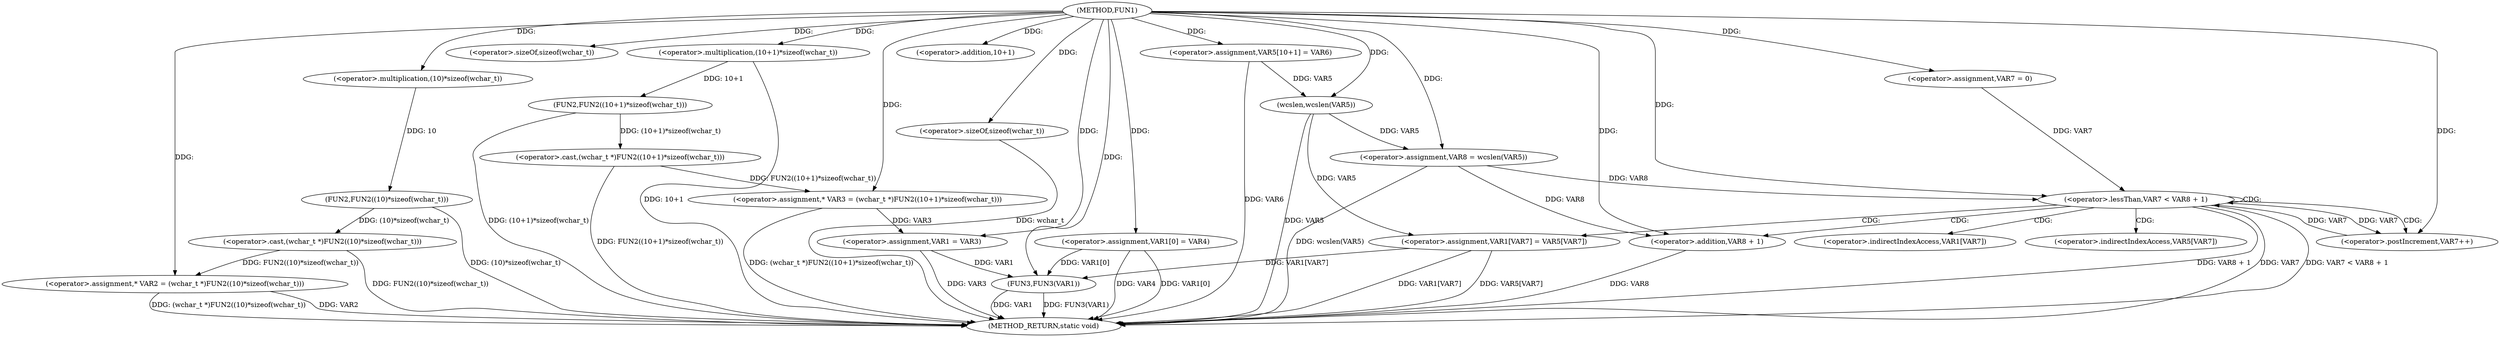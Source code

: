 digraph FUN1 {  
"1000100" [label = "(METHOD,FUN1)" ]
"1000165" [label = "(METHOD_RETURN,static void)" ]
"1000104" [label = "(<operator>.assignment,* VAR2 = (wchar_t *)FUN2((10)*sizeof(wchar_t)))" ]
"1000106" [label = "(<operator>.cast,(wchar_t *)FUN2((10)*sizeof(wchar_t)))" ]
"1000108" [label = "(FUN2,FUN2((10)*sizeof(wchar_t)))" ]
"1000109" [label = "(<operator>.multiplication,(10)*sizeof(wchar_t))" ]
"1000111" [label = "(<operator>.sizeOf,sizeof(wchar_t))" ]
"1000114" [label = "(<operator>.assignment,* VAR3 = (wchar_t *)FUN2((10+1)*sizeof(wchar_t)))" ]
"1000116" [label = "(<operator>.cast,(wchar_t *)FUN2((10+1)*sizeof(wchar_t)))" ]
"1000118" [label = "(FUN2,FUN2((10+1)*sizeof(wchar_t)))" ]
"1000119" [label = "(<operator>.multiplication,(10+1)*sizeof(wchar_t))" ]
"1000120" [label = "(<operator>.addition,10+1)" ]
"1000123" [label = "(<operator>.sizeOf,sizeof(wchar_t))" ]
"1000125" [label = "(<operator>.assignment,VAR1 = VAR3)" ]
"1000128" [label = "(<operator>.assignment,VAR1[0] = VAR4)" ]
"1000135" [label = "(<operator>.assignment,VAR5[10+1] = VAR6)" ]
"1000140" [label = "(<operator>.assignment,VAR8 = wcslen(VAR5))" ]
"1000142" [label = "(wcslen,wcslen(VAR5))" ]
"1000145" [label = "(<operator>.assignment,VAR7 = 0)" ]
"1000148" [label = "(<operator>.lessThan,VAR7 < VAR8 + 1)" ]
"1000150" [label = "(<operator>.addition,VAR8 + 1)" ]
"1000153" [label = "(<operator>.postIncrement,VAR7++)" ]
"1000156" [label = "(<operator>.assignment,VAR1[VAR7] = VAR5[VAR7])" ]
"1000163" [label = "(FUN3,FUN3(VAR1))" ]
"1000157" [label = "(<operator>.indirectIndexAccess,VAR1[VAR7])" ]
"1000160" [label = "(<operator>.indirectIndexAccess,VAR5[VAR7])" ]
  "1000163" -> "1000165"  [ label = "DDG: VAR1"] 
  "1000140" -> "1000165"  [ label = "DDG: wcslen(VAR5)"] 
  "1000106" -> "1000165"  [ label = "DDG: FUN2((10)*sizeof(wchar_t))"] 
  "1000150" -> "1000165"  [ label = "DDG: VAR8"] 
  "1000156" -> "1000165"  [ label = "DDG: VAR1[VAR7]"] 
  "1000104" -> "1000165"  [ label = "DDG: VAR2"] 
  "1000128" -> "1000165"  [ label = "DDG: VAR1[0]"] 
  "1000116" -> "1000165"  [ label = "DDG: FUN2((10+1)*sizeof(wchar_t))"] 
  "1000148" -> "1000165"  [ label = "DDG: VAR8 + 1"] 
  "1000118" -> "1000165"  [ label = "DDG: (10+1)*sizeof(wchar_t)"] 
  "1000163" -> "1000165"  [ label = "DDG: FUN3(VAR1)"] 
  "1000114" -> "1000165"  [ label = "DDG: (wchar_t *)FUN2((10+1)*sizeof(wchar_t))"] 
  "1000123" -> "1000165"  [ label = "DDG: wchar_t"] 
  "1000156" -> "1000165"  [ label = "DDG: VAR5[VAR7]"] 
  "1000128" -> "1000165"  [ label = "DDG: VAR4"] 
  "1000148" -> "1000165"  [ label = "DDG: VAR7"] 
  "1000148" -> "1000165"  [ label = "DDG: VAR7 < VAR8 + 1"] 
  "1000125" -> "1000165"  [ label = "DDG: VAR3"] 
  "1000119" -> "1000165"  [ label = "DDG: 10+1"] 
  "1000142" -> "1000165"  [ label = "DDG: VAR5"] 
  "1000135" -> "1000165"  [ label = "DDG: VAR6"] 
  "1000104" -> "1000165"  [ label = "DDG: (wchar_t *)FUN2((10)*sizeof(wchar_t))"] 
  "1000108" -> "1000165"  [ label = "DDG: (10)*sizeof(wchar_t)"] 
  "1000106" -> "1000104"  [ label = "DDG: FUN2((10)*sizeof(wchar_t))"] 
  "1000100" -> "1000104"  [ label = "DDG: "] 
  "1000108" -> "1000106"  [ label = "DDG: (10)*sizeof(wchar_t)"] 
  "1000109" -> "1000108"  [ label = "DDG: 10"] 
  "1000100" -> "1000109"  [ label = "DDG: "] 
  "1000100" -> "1000111"  [ label = "DDG: "] 
  "1000116" -> "1000114"  [ label = "DDG: FUN2((10+1)*sizeof(wchar_t))"] 
  "1000100" -> "1000114"  [ label = "DDG: "] 
  "1000118" -> "1000116"  [ label = "DDG: (10+1)*sizeof(wchar_t)"] 
  "1000119" -> "1000118"  [ label = "DDG: 10+1"] 
  "1000100" -> "1000119"  [ label = "DDG: "] 
  "1000100" -> "1000120"  [ label = "DDG: "] 
  "1000100" -> "1000123"  [ label = "DDG: "] 
  "1000114" -> "1000125"  [ label = "DDG: VAR3"] 
  "1000100" -> "1000125"  [ label = "DDG: "] 
  "1000100" -> "1000128"  [ label = "DDG: "] 
  "1000100" -> "1000135"  [ label = "DDG: "] 
  "1000142" -> "1000140"  [ label = "DDG: VAR5"] 
  "1000100" -> "1000140"  [ label = "DDG: "] 
  "1000135" -> "1000142"  [ label = "DDG: VAR5"] 
  "1000100" -> "1000142"  [ label = "DDG: "] 
  "1000100" -> "1000145"  [ label = "DDG: "] 
  "1000153" -> "1000148"  [ label = "DDG: VAR7"] 
  "1000145" -> "1000148"  [ label = "DDG: VAR7"] 
  "1000100" -> "1000148"  [ label = "DDG: "] 
  "1000140" -> "1000148"  [ label = "DDG: VAR8"] 
  "1000140" -> "1000150"  [ label = "DDG: VAR8"] 
  "1000100" -> "1000150"  [ label = "DDG: "] 
  "1000148" -> "1000153"  [ label = "DDG: VAR7"] 
  "1000100" -> "1000153"  [ label = "DDG: "] 
  "1000142" -> "1000156"  [ label = "DDG: VAR5"] 
  "1000125" -> "1000163"  [ label = "DDG: VAR1"] 
  "1000156" -> "1000163"  [ label = "DDG: VAR1[VAR7]"] 
  "1000128" -> "1000163"  [ label = "DDG: VAR1[0]"] 
  "1000100" -> "1000163"  [ label = "DDG: "] 
  "1000148" -> "1000156"  [ label = "CDG: "] 
  "1000148" -> "1000160"  [ label = "CDG: "] 
  "1000148" -> "1000153"  [ label = "CDG: "] 
  "1000148" -> "1000150"  [ label = "CDG: "] 
  "1000148" -> "1000148"  [ label = "CDG: "] 
  "1000148" -> "1000157"  [ label = "CDG: "] 
}
